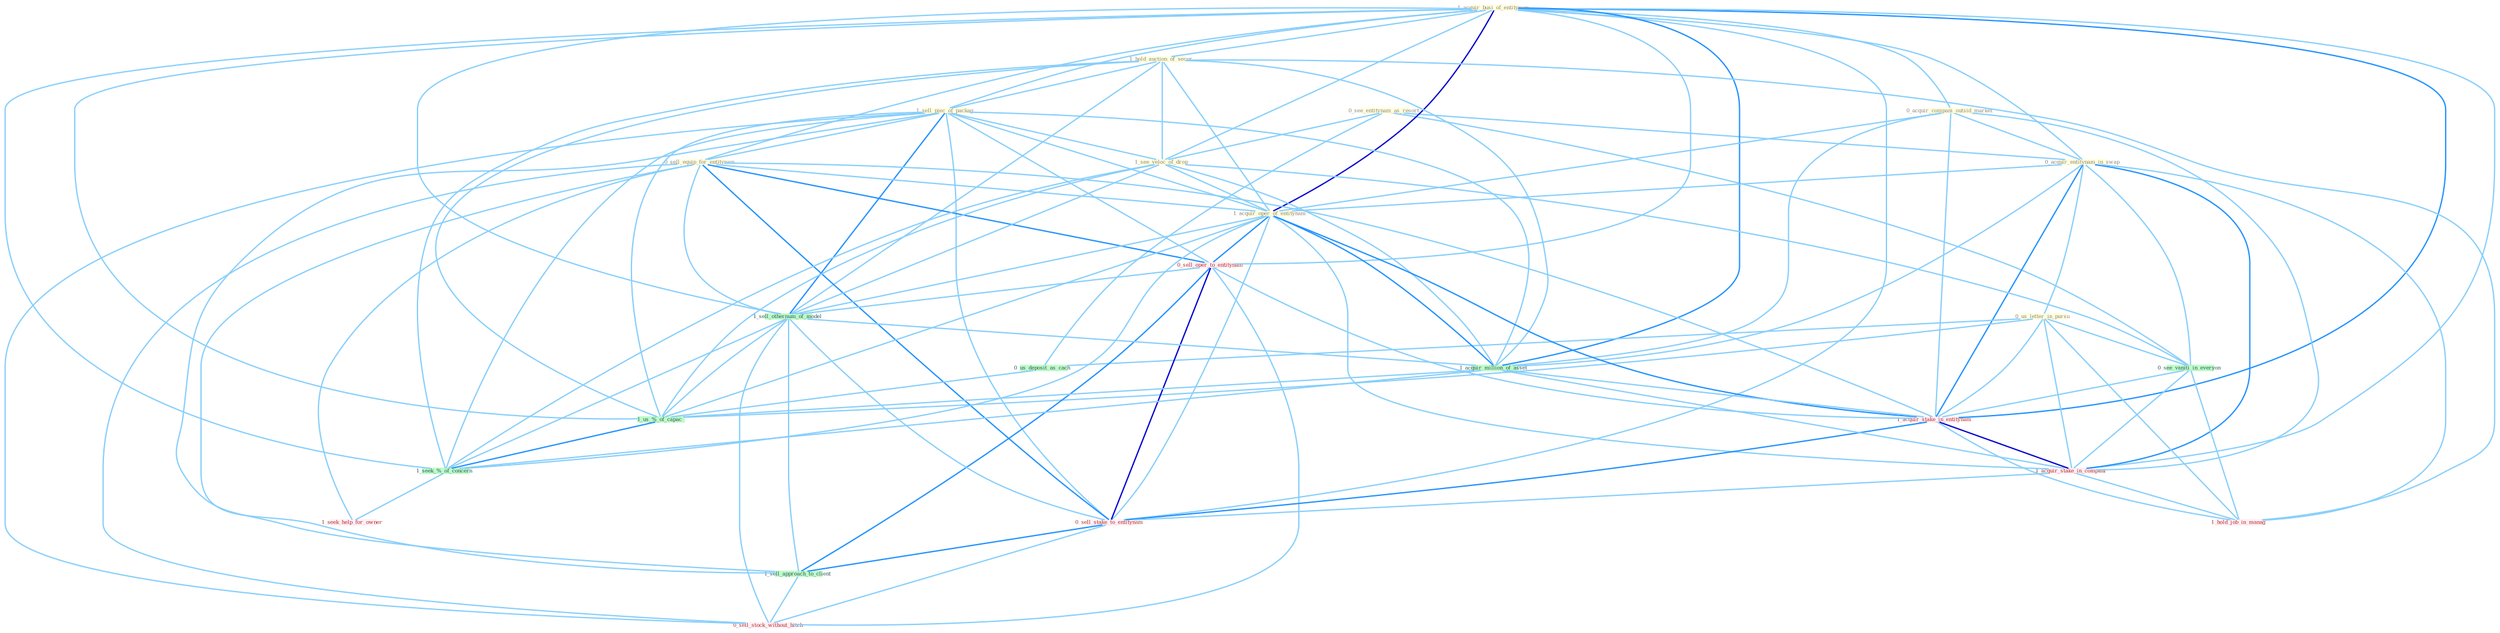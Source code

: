 Graph G{ 
    node
    [shape=polygon,style=filled,width=.5,height=.06,color="#BDFCC9",fixedsize=true,fontsize=4,
    fontcolor="#2f4f4f"];
    {node
    [color="#ffffe0", fontcolor="#8b7d6b"] "0_see_entitynam_as_resort " "1_acquir_busi_of_entitynam " "0_acquir_compani_outsid_market " "1_hold_auction_of_secur " "0_acquir_entitynam_in_swap " "1_sell_piec_of_packag " "0_us_letter_in_pursu " "0_sell_equip_for_entitynam " "1_see_veloc_of_drop " "1_acquir_oper_of_entitynam "}
{node [color="#fff0f5", fontcolor="#b22222"] "0_sell_oper_to_entitynam " "1_acquir_stake_in_entitynam " "1_acquir_stake_in_compani " "0_sell_stake_to_entitynam " "1_hold_job_in_manag " "0_sell_stock_without_hitch " "1_seek_help_for_owner "}
edge [color="#B0E2FF"];

	"0_see_entitynam_as_resort " -- "0_acquir_entitynam_in_swap " [w="1", color="#87cefa" ];
	"0_see_entitynam_as_resort " -- "1_see_veloc_of_drop " [w="1", color="#87cefa" ];
	"0_see_entitynam_as_resort " -- "0_see_vaniti_in_everyon " [w="1", color="#87cefa" ];
	"0_see_entitynam_as_resort " -- "0_us_deposit_as_cach " [w="1", color="#87cefa" ];
	"1_acquir_busi_of_entitynam " -- "0_acquir_compani_outsid_market " [w="1", color="#87cefa" ];
	"1_acquir_busi_of_entitynam " -- "1_hold_auction_of_secur " [w="1", color="#87cefa" ];
	"1_acquir_busi_of_entitynam " -- "0_acquir_entitynam_in_swap " [w="1", color="#87cefa" ];
	"1_acquir_busi_of_entitynam " -- "1_sell_piec_of_packag " [w="1", color="#87cefa" ];
	"1_acquir_busi_of_entitynam " -- "0_sell_equip_for_entitynam " [w="1", color="#87cefa" ];
	"1_acquir_busi_of_entitynam " -- "1_see_veloc_of_drop " [w="1", color="#87cefa" ];
	"1_acquir_busi_of_entitynam " -- "1_acquir_oper_of_entitynam " [w="3", color="#0000cd" , len=0.6];
	"1_acquir_busi_of_entitynam " -- "0_sell_oper_to_entitynam " [w="1", color="#87cefa" ];
	"1_acquir_busi_of_entitynam " -- "1_sell_othernum_of_model " [w="1", color="#87cefa" ];
	"1_acquir_busi_of_entitynam " -- "1_acquir_million_of_asset " [w="2", color="#1e90ff" , len=0.8];
	"1_acquir_busi_of_entitynam " -- "1_acquir_stake_in_entitynam " [w="2", color="#1e90ff" , len=0.8];
	"1_acquir_busi_of_entitynam " -- "1_acquir_stake_in_compani " [w="1", color="#87cefa" ];
	"1_acquir_busi_of_entitynam " -- "0_sell_stake_to_entitynam " [w="1", color="#87cefa" ];
	"1_acquir_busi_of_entitynam " -- "1_us_%_of_capac " [w="1", color="#87cefa" ];
	"1_acquir_busi_of_entitynam " -- "1_seek_%_of_concern " [w="1", color="#87cefa" ];
	"0_acquir_compani_outsid_market " -- "0_acquir_entitynam_in_swap " [w="1", color="#87cefa" ];
	"0_acquir_compani_outsid_market " -- "1_acquir_oper_of_entitynam " [w="1", color="#87cefa" ];
	"0_acquir_compani_outsid_market " -- "1_acquir_million_of_asset " [w="1", color="#87cefa" ];
	"0_acquir_compani_outsid_market " -- "1_acquir_stake_in_entitynam " [w="1", color="#87cefa" ];
	"0_acquir_compani_outsid_market " -- "1_acquir_stake_in_compani " [w="1", color="#87cefa" ];
	"1_hold_auction_of_secur " -- "1_sell_piec_of_packag " [w="1", color="#87cefa" ];
	"1_hold_auction_of_secur " -- "1_see_veloc_of_drop " [w="1", color="#87cefa" ];
	"1_hold_auction_of_secur " -- "1_acquir_oper_of_entitynam " [w="1", color="#87cefa" ];
	"1_hold_auction_of_secur " -- "1_sell_othernum_of_model " [w="1", color="#87cefa" ];
	"1_hold_auction_of_secur " -- "1_acquir_million_of_asset " [w="1", color="#87cefa" ];
	"1_hold_auction_of_secur " -- "1_us_%_of_capac " [w="1", color="#87cefa" ];
	"1_hold_auction_of_secur " -- "1_hold_job_in_manag " [w="1", color="#87cefa" ];
	"1_hold_auction_of_secur " -- "1_seek_%_of_concern " [w="1", color="#87cefa" ];
	"0_acquir_entitynam_in_swap " -- "0_us_letter_in_pursu " [w="1", color="#87cefa" ];
	"0_acquir_entitynam_in_swap " -- "1_acquir_oper_of_entitynam " [w="1", color="#87cefa" ];
	"0_acquir_entitynam_in_swap " -- "0_see_vaniti_in_everyon " [w="1", color="#87cefa" ];
	"0_acquir_entitynam_in_swap " -- "1_acquir_million_of_asset " [w="1", color="#87cefa" ];
	"0_acquir_entitynam_in_swap " -- "1_acquir_stake_in_entitynam " [w="2", color="#1e90ff" , len=0.8];
	"0_acquir_entitynam_in_swap " -- "1_acquir_stake_in_compani " [w="2", color="#1e90ff" , len=0.8];
	"0_acquir_entitynam_in_swap " -- "1_hold_job_in_manag " [w="1", color="#87cefa" ];
	"1_sell_piec_of_packag " -- "0_sell_equip_for_entitynam " [w="1", color="#87cefa" ];
	"1_sell_piec_of_packag " -- "1_see_veloc_of_drop " [w="1", color="#87cefa" ];
	"1_sell_piec_of_packag " -- "1_acquir_oper_of_entitynam " [w="1", color="#87cefa" ];
	"1_sell_piec_of_packag " -- "0_sell_oper_to_entitynam " [w="1", color="#87cefa" ];
	"1_sell_piec_of_packag " -- "1_sell_othernum_of_model " [w="2", color="#1e90ff" , len=0.8];
	"1_sell_piec_of_packag " -- "1_acquir_million_of_asset " [w="1", color="#87cefa" ];
	"1_sell_piec_of_packag " -- "0_sell_stake_to_entitynam " [w="1", color="#87cefa" ];
	"1_sell_piec_of_packag " -- "1_us_%_of_capac " [w="1", color="#87cefa" ];
	"1_sell_piec_of_packag " -- "1_sell_approach_to_client " [w="1", color="#87cefa" ];
	"1_sell_piec_of_packag " -- "0_sell_stock_without_hitch " [w="1", color="#87cefa" ];
	"1_sell_piec_of_packag " -- "1_seek_%_of_concern " [w="1", color="#87cefa" ];
	"0_us_letter_in_pursu " -- "0_see_vaniti_in_everyon " [w="1", color="#87cefa" ];
	"0_us_letter_in_pursu " -- "0_us_deposit_as_cach " [w="1", color="#87cefa" ];
	"0_us_letter_in_pursu " -- "1_acquir_stake_in_entitynam " [w="1", color="#87cefa" ];
	"0_us_letter_in_pursu " -- "1_acquir_stake_in_compani " [w="1", color="#87cefa" ];
	"0_us_letter_in_pursu " -- "1_us_%_of_capac " [w="1", color="#87cefa" ];
	"0_us_letter_in_pursu " -- "1_hold_job_in_manag " [w="1", color="#87cefa" ];
	"0_sell_equip_for_entitynam " -- "1_acquir_oper_of_entitynam " [w="1", color="#87cefa" ];
	"0_sell_equip_for_entitynam " -- "0_sell_oper_to_entitynam " [w="2", color="#1e90ff" , len=0.8];
	"0_sell_equip_for_entitynam " -- "1_sell_othernum_of_model " [w="1", color="#87cefa" ];
	"0_sell_equip_for_entitynam " -- "1_acquir_stake_in_entitynam " [w="1", color="#87cefa" ];
	"0_sell_equip_for_entitynam " -- "0_sell_stake_to_entitynam " [w="2", color="#1e90ff" , len=0.8];
	"0_sell_equip_for_entitynam " -- "1_sell_approach_to_client " [w="1", color="#87cefa" ];
	"0_sell_equip_for_entitynam " -- "0_sell_stock_without_hitch " [w="1", color="#87cefa" ];
	"0_sell_equip_for_entitynam " -- "1_seek_help_for_owner " [w="1", color="#87cefa" ];
	"1_see_veloc_of_drop " -- "1_acquir_oper_of_entitynam " [w="1", color="#87cefa" ];
	"1_see_veloc_of_drop " -- "1_sell_othernum_of_model " [w="1", color="#87cefa" ];
	"1_see_veloc_of_drop " -- "0_see_vaniti_in_everyon " [w="1", color="#87cefa" ];
	"1_see_veloc_of_drop " -- "1_acquir_million_of_asset " [w="1", color="#87cefa" ];
	"1_see_veloc_of_drop " -- "1_us_%_of_capac " [w="1", color="#87cefa" ];
	"1_see_veloc_of_drop " -- "1_seek_%_of_concern " [w="1", color="#87cefa" ];
	"1_acquir_oper_of_entitynam " -- "0_sell_oper_to_entitynam " [w="2", color="#1e90ff" , len=0.8];
	"1_acquir_oper_of_entitynam " -- "1_sell_othernum_of_model " [w="1", color="#87cefa" ];
	"1_acquir_oper_of_entitynam " -- "1_acquir_million_of_asset " [w="2", color="#1e90ff" , len=0.8];
	"1_acquir_oper_of_entitynam " -- "1_acquir_stake_in_entitynam " [w="2", color="#1e90ff" , len=0.8];
	"1_acquir_oper_of_entitynam " -- "1_acquir_stake_in_compani " [w="1", color="#87cefa" ];
	"1_acquir_oper_of_entitynam " -- "0_sell_stake_to_entitynam " [w="1", color="#87cefa" ];
	"1_acquir_oper_of_entitynam " -- "1_us_%_of_capac " [w="1", color="#87cefa" ];
	"1_acquir_oper_of_entitynam " -- "1_seek_%_of_concern " [w="1", color="#87cefa" ];
	"0_sell_oper_to_entitynam " -- "1_sell_othernum_of_model " [w="1", color="#87cefa" ];
	"0_sell_oper_to_entitynam " -- "1_acquir_stake_in_entitynam " [w="1", color="#87cefa" ];
	"0_sell_oper_to_entitynam " -- "0_sell_stake_to_entitynam " [w="3", color="#0000cd" , len=0.6];
	"0_sell_oper_to_entitynam " -- "1_sell_approach_to_client " [w="2", color="#1e90ff" , len=0.8];
	"0_sell_oper_to_entitynam " -- "0_sell_stock_without_hitch " [w="1", color="#87cefa" ];
	"1_sell_othernum_of_model " -- "1_acquir_million_of_asset " [w="1", color="#87cefa" ];
	"1_sell_othernum_of_model " -- "0_sell_stake_to_entitynam " [w="1", color="#87cefa" ];
	"1_sell_othernum_of_model " -- "1_us_%_of_capac " [w="1", color="#87cefa" ];
	"1_sell_othernum_of_model " -- "1_sell_approach_to_client " [w="1", color="#87cefa" ];
	"1_sell_othernum_of_model " -- "0_sell_stock_without_hitch " [w="1", color="#87cefa" ];
	"1_sell_othernum_of_model " -- "1_seek_%_of_concern " [w="1", color="#87cefa" ];
	"0_see_vaniti_in_everyon " -- "1_acquir_stake_in_entitynam " [w="1", color="#87cefa" ];
	"0_see_vaniti_in_everyon " -- "1_acquir_stake_in_compani " [w="1", color="#87cefa" ];
	"0_see_vaniti_in_everyon " -- "1_hold_job_in_manag " [w="1", color="#87cefa" ];
	"1_acquir_million_of_asset " -- "1_acquir_stake_in_entitynam " [w="1", color="#87cefa" ];
	"1_acquir_million_of_asset " -- "1_acquir_stake_in_compani " [w="1", color="#87cefa" ];
	"1_acquir_million_of_asset " -- "1_us_%_of_capac " [w="1", color="#87cefa" ];
	"1_acquir_million_of_asset " -- "1_seek_%_of_concern " [w="1", color="#87cefa" ];
	"0_us_deposit_as_cach " -- "1_us_%_of_capac " [w="1", color="#87cefa" ];
	"1_acquir_stake_in_entitynam " -- "1_acquir_stake_in_compani " [w="3", color="#0000cd" , len=0.6];
	"1_acquir_stake_in_entitynam " -- "0_sell_stake_to_entitynam " [w="2", color="#1e90ff" , len=0.8];
	"1_acquir_stake_in_entitynam " -- "1_hold_job_in_manag " [w="1", color="#87cefa" ];
	"1_acquir_stake_in_compani " -- "0_sell_stake_to_entitynam " [w="1", color="#87cefa" ];
	"1_acquir_stake_in_compani " -- "1_hold_job_in_manag " [w="1", color="#87cefa" ];
	"0_sell_stake_to_entitynam " -- "1_sell_approach_to_client " [w="2", color="#1e90ff" , len=0.8];
	"0_sell_stake_to_entitynam " -- "0_sell_stock_without_hitch " [w="1", color="#87cefa" ];
	"1_us_%_of_capac " -- "1_seek_%_of_concern " [w="2", color="#1e90ff" , len=0.8];
	"1_sell_approach_to_client " -- "0_sell_stock_without_hitch " [w="1", color="#87cefa" ];
	"1_seek_%_of_concern " -- "1_seek_help_for_owner " [w="1", color="#87cefa" ];
}